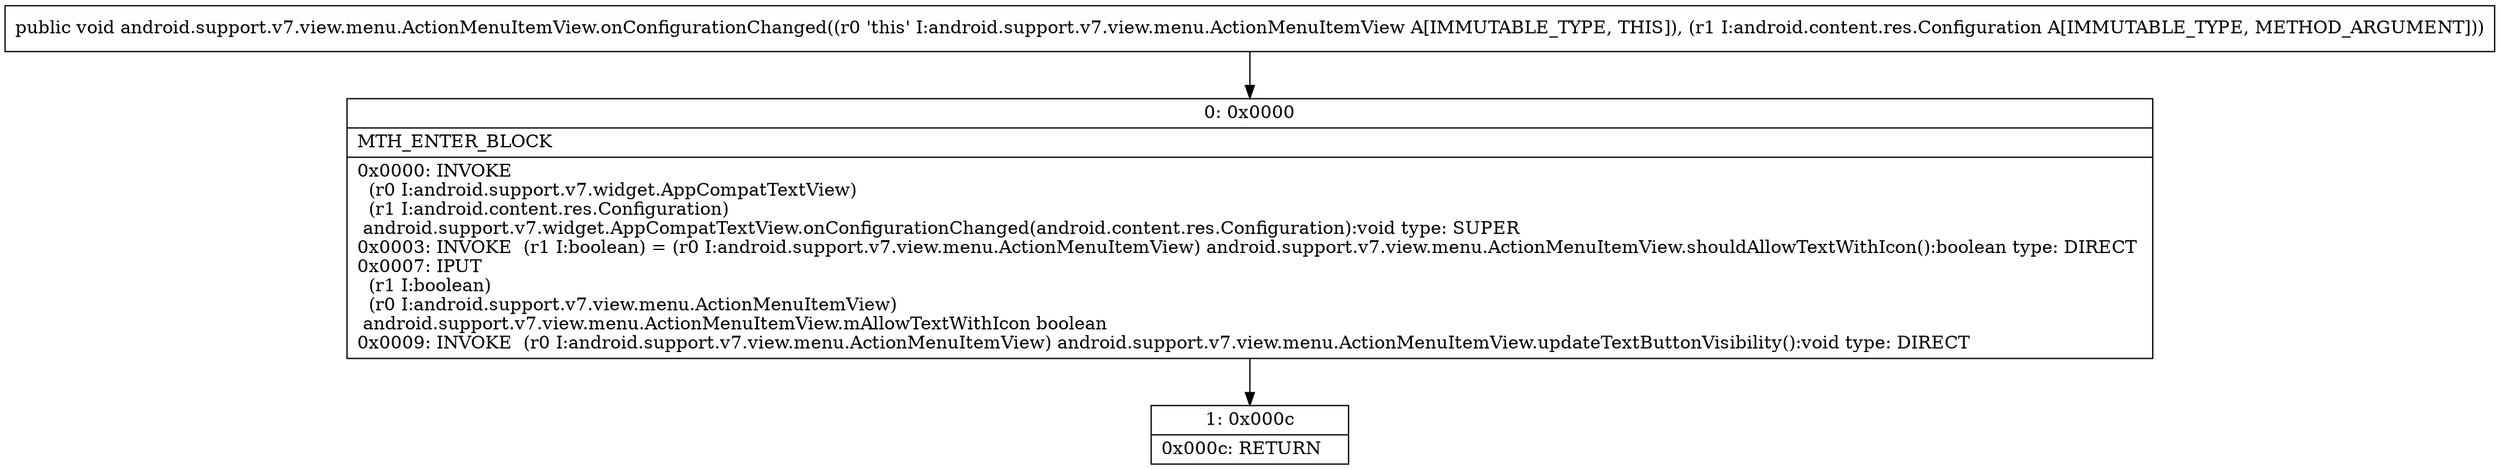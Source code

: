 digraph "CFG forandroid.support.v7.view.menu.ActionMenuItemView.onConfigurationChanged(Landroid\/content\/res\/Configuration;)V" {
Node_0 [shape=record,label="{0\:\ 0x0000|MTH_ENTER_BLOCK\l|0x0000: INVOKE  \l  (r0 I:android.support.v7.widget.AppCompatTextView)\l  (r1 I:android.content.res.Configuration)\l android.support.v7.widget.AppCompatTextView.onConfigurationChanged(android.content.res.Configuration):void type: SUPER \l0x0003: INVOKE  (r1 I:boolean) = (r0 I:android.support.v7.view.menu.ActionMenuItemView) android.support.v7.view.menu.ActionMenuItemView.shouldAllowTextWithIcon():boolean type: DIRECT \l0x0007: IPUT  \l  (r1 I:boolean)\l  (r0 I:android.support.v7.view.menu.ActionMenuItemView)\l android.support.v7.view.menu.ActionMenuItemView.mAllowTextWithIcon boolean \l0x0009: INVOKE  (r0 I:android.support.v7.view.menu.ActionMenuItemView) android.support.v7.view.menu.ActionMenuItemView.updateTextButtonVisibility():void type: DIRECT \l}"];
Node_1 [shape=record,label="{1\:\ 0x000c|0x000c: RETURN   \l}"];
MethodNode[shape=record,label="{public void android.support.v7.view.menu.ActionMenuItemView.onConfigurationChanged((r0 'this' I:android.support.v7.view.menu.ActionMenuItemView A[IMMUTABLE_TYPE, THIS]), (r1 I:android.content.res.Configuration A[IMMUTABLE_TYPE, METHOD_ARGUMENT])) }"];
MethodNode -> Node_0;
Node_0 -> Node_1;
}

